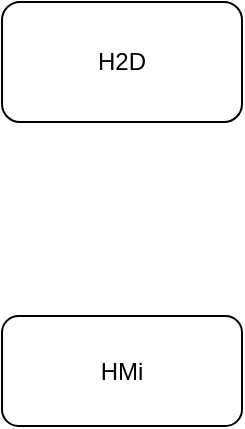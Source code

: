 <mxfile version="21.0.6" type="github">
  <diagram name="페이지-1" id="Y6knwFs-T7UCbpDHQ6Iz">
    <mxGraphModel dx="1434" dy="756" grid="1" gridSize="10" guides="1" tooltips="1" connect="1" arrows="1" fold="1" page="1" pageScale="1" pageWidth="827" pageHeight="1169" math="0" shadow="0">
      <root>
        <mxCell id="0" />
        <mxCell id="1" parent="0" />
        <mxCell id="JQfaFuJHUV29AyjiBiSE-1" value="H2D" style="rounded=1;whiteSpace=wrap;html=1;" parent="1" vertex="1">
          <mxGeometry x="160" y="400" width="120" height="60" as="geometry" />
        </mxCell>
        <mxCell id="JV4SvgDve0hsDZPZY8U8-1" value="HMi" style="rounded=1;whiteSpace=wrap;html=1;" vertex="1" parent="1">
          <mxGeometry x="160" y="557" width="120" height="55" as="geometry" />
        </mxCell>
      </root>
    </mxGraphModel>
  </diagram>
</mxfile>
